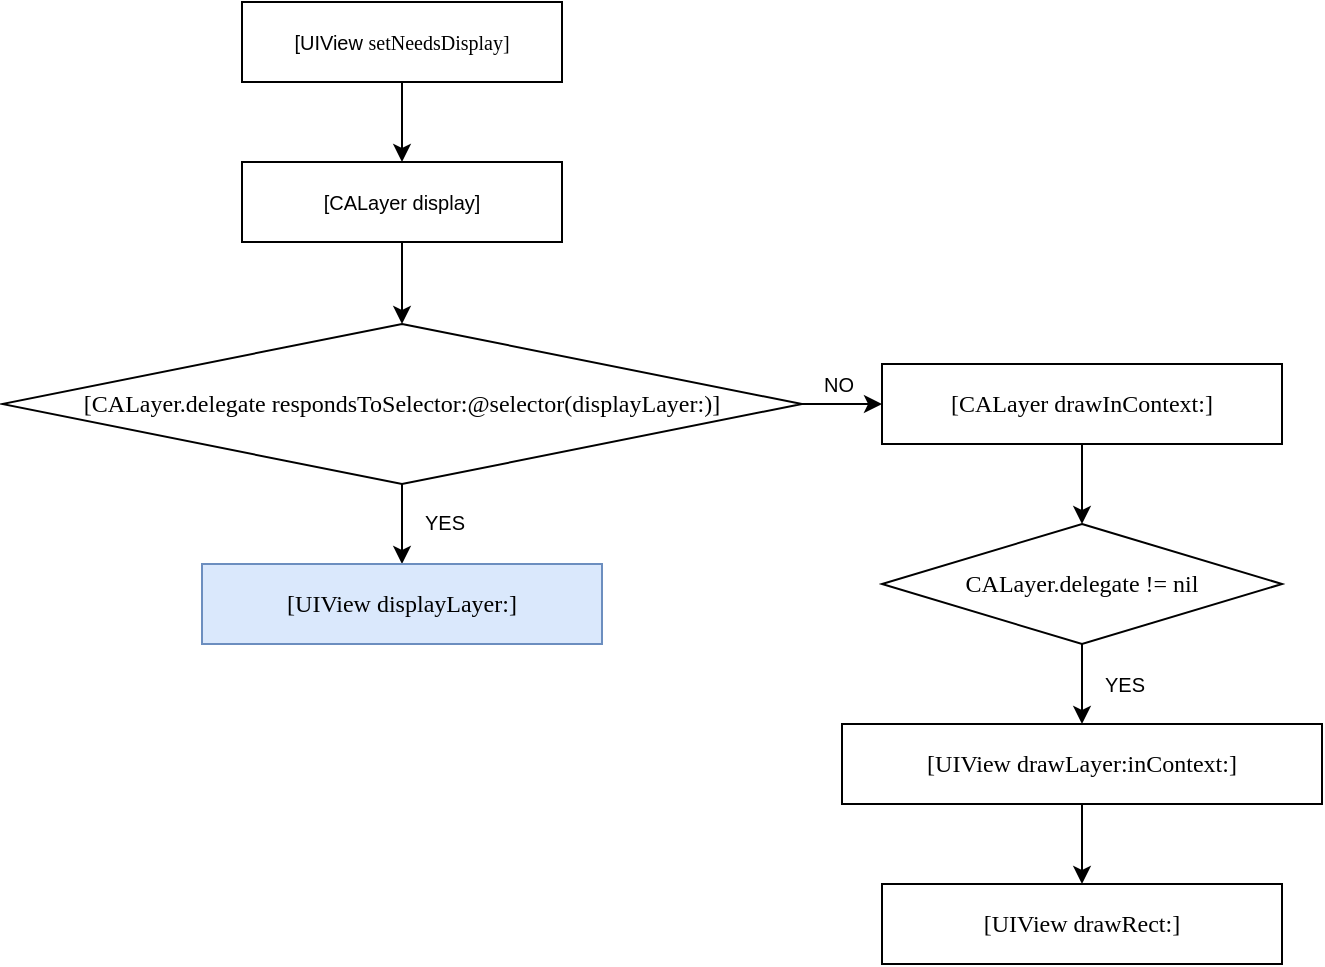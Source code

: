 <mxfile version="16.2.6" type="device"><diagram id="6r0JBNIwBUmxJMbQQjA5" name="Page-1"><mxGraphModel dx="990" dy="620" grid="1" gridSize="10" guides="1" tooltips="1" connect="1" arrows="1" fold="1" page="1" pageScale="1" pageWidth="1200" pageHeight="1920" math="0" shadow="0"><root><mxCell id="0"/><mxCell id="1" parent="0"/><mxCell id="CEbX-jjawhOu6suGrTOe-3" value="" style="edgeStyle=orthogonalEdgeStyle;rounded=0;orthogonalLoop=1;jettySize=auto;html=1;fontSize=10;fontColor=#000000;" edge="1" parent="1" source="CEbX-jjawhOu6suGrTOe-1" target="CEbX-jjawhOu6suGrTOe-2"><mxGeometry relative="1" as="geometry"/></mxCell><mxCell id="CEbX-jjawhOu6suGrTOe-1" value="[UIView&amp;nbsp;&lt;span style=&quot;font-family: &amp;#34;menlo&amp;#34; ; font-size: 10px&quot;&gt;setNeedsDisplay]&lt;/span&gt;" style="rounded=0;whiteSpace=wrap;html=1;fillColor=#FFFFFF;labelBackgroundColor=none;fontColor=#000000;fontStyle=0;fontSize=10;" vertex="1" parent="1"><mxGeometry x="240" y="79" width="160" height="40" as="geometry"/></mxCell><mxCell id="CEbX-jjawhOu6suGrTOe-6" value="" style="edgeStyle=orthogonalEdgeStyle;rounded=0;orthogonalLoop=1;jettySize=auto;html=1;fontSize=10;fontColor=#000000;" edge="1" parent="1" source="CEbX-jjawhOu6suGrTOe-2" target="CEbX-jjawhOu6suGrTOe-5"><mxGeometry relative="1" as="geometry"/></mxCell><mxCell id="CEbX-jjawhOu6suGrTOe-2" value="[CALayer display]" style="whiteSpace=wrap;html=1;fontSize=10;fillColor=#FFFFFF;fontColor=#000000;rounded=0;labelBackgroundColor=none;fontStyle=0;" vertex="1" parent="1"><mxGeometry x="240" y="159" width="160" height="40" as="geometry"/></mxCell><mxCell id="CEbX-jjawhOu6suGrTOe-9" value="" style="edgeStyle=orthogonalEdgeStyle;rounded=0;orthogonalLoop=1;jettySize=auto;html=1;fontSize=10;fontColor=#000000;" edge="1" parent="1" source="CEbX-jjawhOu6suGrTOe-5" target="CEbX-jjawhOu6suGrTOe-8"><mxGeometry relative="1" as="geometry"/></mxCell><mxCell id="CEbX-jjawhOu6suGrTOe-11" value="" style="edgeStyle=orthogonalEdgeStyle;rounded=0;orthogonalLoop=1;jettySize=auto;html=1;fontSize=10;fontColor=#000000;" edge="1" parent="1" source="CEbX-jjawhOu6suGrTOe-5" target="CEbX-jjawhOu6suGrTOe-10"><mxGeometry relative="1" as="geometry"/></mxCell><mxCell id="CEbX-jjawhOu6suGrTOe-5" value="&lt;p style=&quot;margin: 0px; font-stretch: normal; font-size: 12px; line-height: normal; font-family: menlo;&quot;&gt;[CALayer.&lt;span style=&quot;&quot;&gt;delegate&lt;/span&gt; &lt;span style=&quot;&quot;&gt;respondsToSelector&lt;/span&gt;:&lt;span style=&quot;&quot;&gt;&lt;span&gt;@selector&lt;/span&gt;&lt;/span&gt;(displayLayer:)]&lt;/p&gt;" style="rhombus;whiteSpace=wrap;html=1;fontSize=10;fillColor=#FFFFFF;fontColor=#000000;rounded=0;labelBackgroundColor=none;fontStyle=0;" vertex="1" parent="1"><mxGeometry x="120" y="240" width="400" height="80" as="geometry"/></mxCell><mxCell id="CEbX-jjawhOu6suGrTOe-8" value="&lt;p style=&quot;margin: 0px; font-stretch: normal; font-size: 12px; line-height: normal; font-family: menlo;&quot;&gt;&lt;span&gt;[UIView displayLayer:]&lt;/span&gt;&lt;/p&gt;" style="whiteSpace=wrap;html=1;fontSize=10;fillColor=#dae8fc;rounded=0;labelBackgroundColor=none;fontStyle=0;strokeColor=#6c8ebf;" vertex="1" parent="1"><mxGeometry x="220" y="360" width="200" height="40" as="geometry"/></mxCell><mxCell id="CEbX-jjawhOu6suGrTOe-15" value="" style="edgeStyle=orthogonalEdgeStyle;rounded=0;orthogonalLoop=1;jettySize=auto;html=1;fontSize=10;fontColor=#000000;" edge="1" parent="1" source="CEbX-jjawhOu6suGrTOe-10" target="CEbX-jjawhOu6suGrTOe-14"><mxGeometry relative="1" as="geometry"/></mxCell><mxCell id="CEbX-jjawhOu6suGrTOe-10" value="&lt;p style=&quot;margin: 0px; font-stretch: normal; font-size: 12px; line-height: normal; font-family: menlo;&quot;&gt;&lt;span&gt;[CALayer drawInContext:]&lt;/span&gt;&lt;/p&gt;" style="whiteSpace=wrap;html=1;fontSize=10;fillColor=#FFFFFF;fontColor=#000000;rounded=0;labelBackgroundColor=default;fontStyle=0;" vertex="1" parent="1"><mxGeometry x="560" y="260" width="200" height="40" as="geometry"/></mxCell><mxCell id="CEbX-jjawhOu6suGrTOe-12" value="YES" style="text;html=1;align=center;verticalAlign=middle;resizable=0;points=[];autosize=1;strokeColor=none;fillColor=none;fontSize=10;fontColor=#000000;" vertex="1" parent="1"><mxGeometry x="321" y="329" width="40" height="20" as="geometry"/></mxCell><mxCell id="CEbX-jjawhOu6suGrTOe-13" value="NO" style="text;html=1;align=center;verticalAlign=middle;resizable=0;points=[];autosize=1;strokeColor=none;fillColor=none;fontSize=10;fontColor=#000000;" vertex="1" parent="1"><mxGeometry x="523" y="260" width="30" height="20" as="geometry"/></mxCell><mxCell id="CEbX-jjawhOu6suGrTOe-17" value="" style="edgeStyle=orthogonalEdgeStyle;rounded=0;orthogonalLoop=1;jettySize=auto;html=1;fontSize=10;fontColor=#000000;" edge="1" parent="1" source="CEbX-jjawhOu6suGrTOe-14" target="CEbX-jjawhOu6suGrTOe-16"><mxGeometry relative="1" as="geometry"/></mxCell><mxCell id="CEbX-jjawhOu6suGrTOe-14" value="&lt;span style=&quot;font-family: &amp;#34;menlo&amp;#34; ; font-size: 12px&quot;&gt;CALayer.&lt;/span&gt;&lt;span style=&quot;font-family: &amp;#34;menlo&amp;#34; ; font-size: 12px&quot;&gt;delegate != nil&lt;/span&gt;" style="rhombus;whiteSpace=wrap;html=1;fontSize=10;fillColor=#FFFFFF;fontColor=#000000;rounded=0;labelBackgroundColor=none;fontStyle=0;" vertex="1" parent="1"><mxGeometry x="560" y="340" width="200" height="60" as="geometry"/></mxCell><mxCell id="CEbX-jjawhOu6suGrTOe-19" value="" style="edgeStyle=orthogonalEdgeStyle;rounded=0;orthogonalLoop=1;jettySize=auto;html=1;fontSize=10;fontColor=#000000;" edge="1" parent="1" source="CEbX-jjawhOu6suGrTOe-16" target="CEbX-jjawhOu6suGrTOe-18"><mxGeometry relative="1" as="geometry"/></mxCell><mxCell id="CEbX-jjawhOu6suGrTOe-16" value="&lt;span style=&quot;font-family: menlo; font-size: 12px;&quot;&gt;[UIView&amp;nbsp;&lt;/span&gt;&lt;span style=&quot;font-family: menlo; font-size: 12px;&quot;&gt;drawLayer:inContext:&lt;/span&gt;&lt;span style=&quot;font-family: menlo; font-size: 12px;&quot;&gt;]&lt;/span&gt;" style="whiteSpace=wrap;html=1;fontSize=10;fillColor=#FFFFFF;fontColor=#000000;rounded=0;labelBackgroundColor=default;fontStyle=0;" vertex="1" parent="1"><mxGeometry x="540" y="440" width="240" height="40" as="geometry"/></mxCell><mxCell id="CEbX-jjawhOu6suGrTOe-18" value="&lt;span style=&quot;font-family: &amp;#34;menlo&amp;#34; ; font-size: 12px&quot;&gt;[UIView drawRect&lt;/span&gt;&lt;span style=&quot;font-family: &amp;#34;menlo&amp;#34; ; font-size: 12px&quot;&gt;:&lt;/span&gt;&lt;span style=&quot;font-family: &amp;#34;menlo&amp;#34; ; font-size: 12px&quot;&gt;]&lt;/span&gt;" style="whiteSpace=wrap;html=1;fontSize=10;fillColor=#FFFFFF;fontColor=#000000;rounded=0;labelBackgroundColor=default;fontStyle=0;" vertex="1" parent="1"><mxGeometry x="560" y="520" width="200" height="40" as="geometry"/></mxCell><mxCell id="CEbX-jjawhOu6suGrTOe-20" value="YES" style="text;html=1;align=center;verticalAlign=middle;resizable=0;points=[];autosize=1;strokeColor=none;fillColor=none;fontSize=10;fontColor=#000000;" vertex="1" parent="1"><mxGeometry x="661" y="410" width="40" height="20" as="geometry"/></mxCell></root></mxGraphModel></diagram></mxfile>